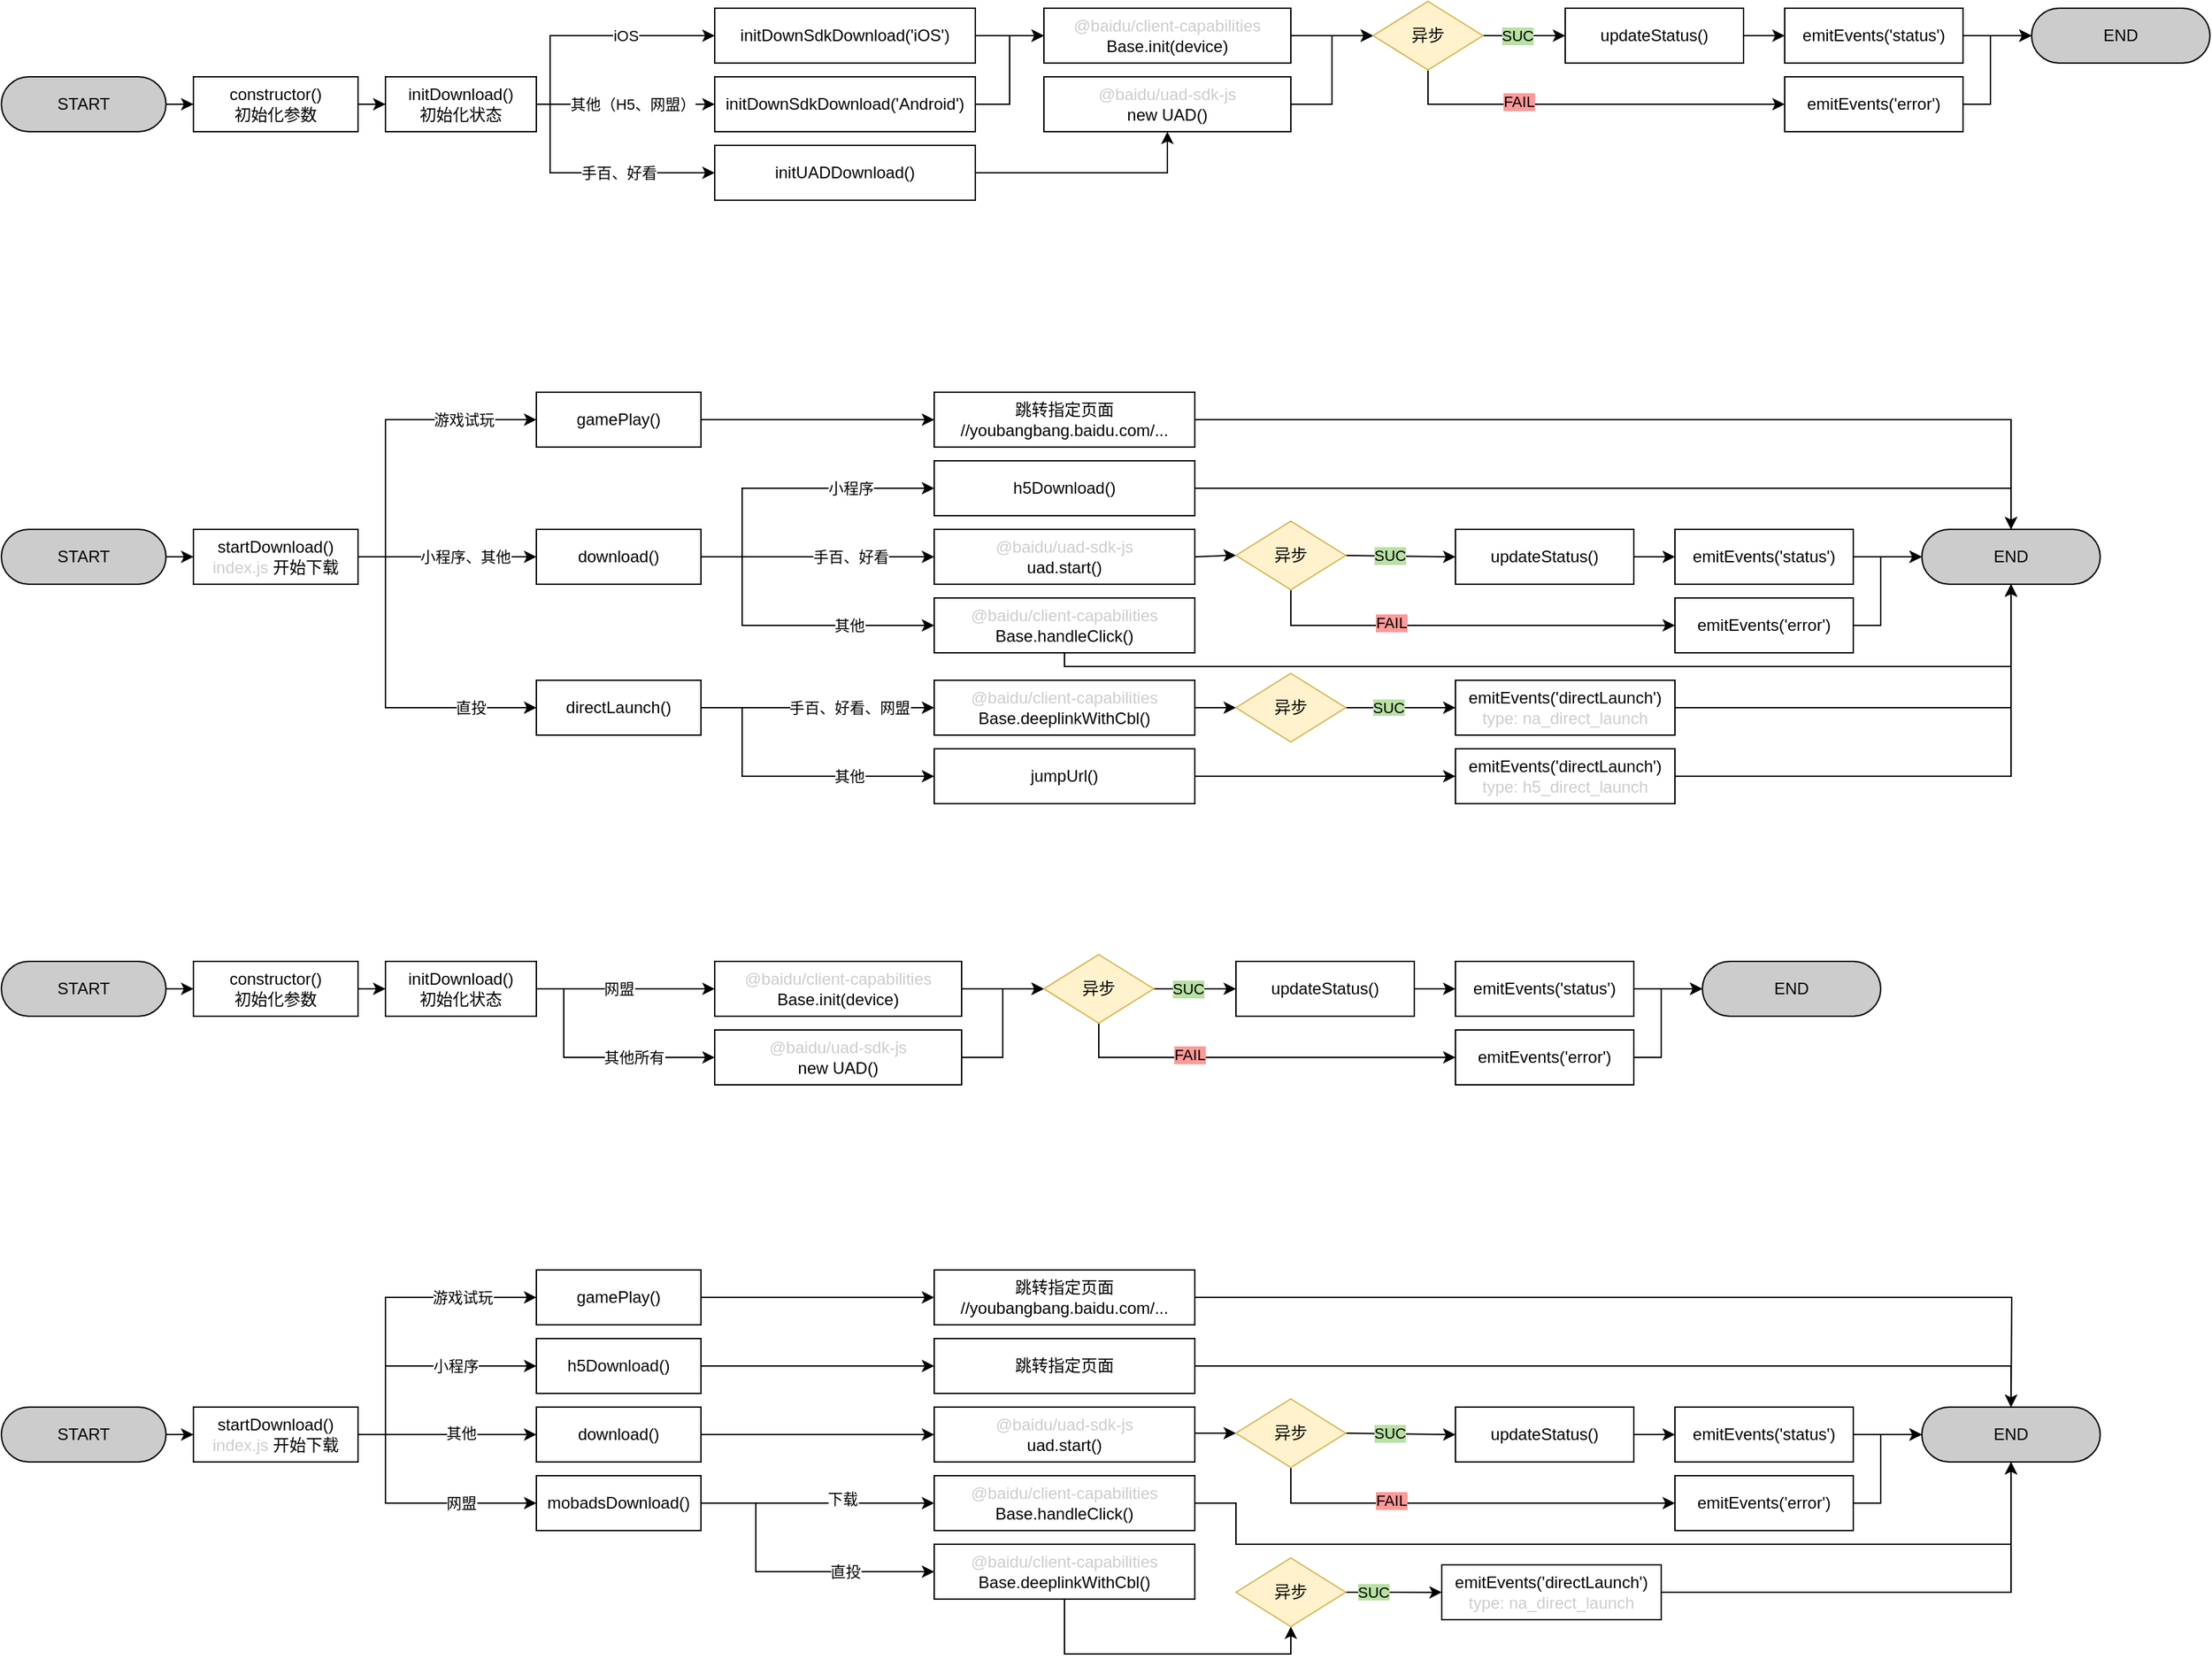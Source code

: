<mxfile version="14.8.2" type="github">
  <diagram id="csZdatbT-MLVtHTUtJWY" name="第 1 页">
    <mxGraphModel dx="1497" dy="1038" grid="1" gridSize="10" guides="1" tooltips="1" connect="1" arrows="1" fold="1" page="1" pageScale="1" pageWidth="2336" pageHeight="1654" math="0" shadow="0">
      <root>
        <mxCell id="0" />
        <mxCell id="1" parent="0" />
        <mxCell id="Eo1RPKwqrtq_0uB-Q4vs-5" value="" style="edgeStyle=orthogonalEdgeStyle;rounded=0;orthogonalLoop=1;jettySize=auto;html=1;" parent="1" source="Eo1RPKwqrtq_0uB-Q4vs-3" target="Eo1RPKwqrtq_0uB-Q4vs-4" edge="1">
          <mxGeometry relative="1" as="geometry" />
        </mxCell>
        <mxCell id="Eo1RPKwqrtq_0uB-Q4vs-3" value="START" style="rounded=1;whiteSpace=wrap;html=1;arcSize=50;fillColor=#CCCCCC;" parent="1" vertex="1">
          <mxGeometry x="40" y="90" width="120" height="40" as="geometry" />
        </mxCell>
        <mxCell id="Eo1RPKwqrtq_0uB-Q4vs-7" value="" style="edgeStyle=orthogonalEdgeStyle;rounded=0;orthogonalLoop=1;jettySize=auto;html=1;" parent="1" source="Eo1RPKwqrtq_0uB-Q4vs-4" target="Eo1RPKwqrtq_0uB-Q4vs-6" edge="1">
          <mxGeometry relative="1" as="geometry" />
        </mxCell>
        <mxCell id="Eo1RPKwqrtq_0uB-Q4vs-4" value="constructor()&lt;br&gt;初始化参数" style="rounded=1;whiteSpace=wrap;html=1;arcSize=0;" parent="1" vertex="1">
          <mxGeometry x="180" y="90" width="120" height="40" as="geometry" />
        </mxCell>
        <mxCell id="Eo1RPKwqrtq_0uB-Q4vs-10" value="" style="edgeStyle=orthogonalEdgeStyle;rounded=0;orthogonalLoop=1;jettySize=auto;html=1;" parent="1" source="Eo1RPKwqrtq_0uB-Q4vs-6" target="Eo1RPKwqrtq_0uB-Q4vs-8" edge="1">
          <mxGeometry relative="1" as="geometry">
            <Array as="points">
              <mxPoint x="440" y="110" />
              <mxPoint x="440" y="60" />
            </Array>
          </mxGeometry>
        </mxCell>
        <mxCell id="Eo1RPKwqrtq_0uB-Q4vs-11" value="iOS" style="edgeLabel;html=1;align=center;verticalAlign=middle;resizable=0;points=[];" parent="Eo1RPKwqrtq_0uB-Q4vs-10" vertex="1" connectable="0">
          <mxGeometry y="1" relative="1" as="geometry">
            <mxPoint x="25" y="1" as="offset" />
          </mxGeometry>
        </mxCell>
        <mxCell id="Eo1RPKwqrtq_0uB-Q4vs-22" value="" style="edgeStyle=orthogonalEdgeStyle;rounded=0;orthogonalLoop=1;jettySize=auto;html=1;" parent="1" source="Eo1RPKwqrtq_0uB-Q4vs-6" target="Eo1RPKwqrtq_0uB-Q4vs-21" edge="1">
          <mxGeometry relative="1" as="geometry">
            <Array as="points">
              <mxPoint x="440" y="110" />
              <mxPoint x="440" y="160" />
            </Array>
          </mxGeometry>
        </mxCell>
        <mxCell id="Eo1RPKwqrtq_0uB-Q4vs-26" value="手百、好看" style="edgeLabel;html=1;align=center;verticalAlign=middle;resizable=0;points=[];" parent="Eo1RPKwqrtq_0uB-Q4vs-22" vertex="1" connectable="0">
          <mxGeometry x="-0.2" y="-4" relative="1" as="geometry">
            <mxPoint x="38" y="-4" as="offset" />
          </mxGeometry>
        </mxCell>
        <mxCell id="Eo1RPKwqrtq_0uB-Q4vs-28" style="edgeStyle=orthogonalEdgeStyle;rounded=0;orthogonalLoop=1;jettySize=auto;html=1;entryX=0;entryY=0.5;entryDx=0;entryDy=0;" parent="1" source="Eo1RPKwqrtq_0uB-Q4vs-6" target="Eo1RPKwqrtq_0uB-Q4vs-27" edge="1">
          <mxGeometry relative="1" as="geometry">
            <Array as="points">
              <mxPoint x="460" y="110" />
              <mxPoint x="460" y="110" />
            </Array>
          </mxGeometry>
        </mxCell>
        <mxCell id="Eo1RPKwqrtq_0uB-Q4vs-29" value="其他（H5、网盟）" style="edgeLabel;html=1;align=center;verticalAlign=middle;resizable=0;points=[];" parent="Eo1RPKwqrtq_0uB-Q4vs-28" vertex="1" connectable="0">
          <mxGeometry x="0.306" y="1" relative="1" as="geometry">
            <mxPoint x="-15" y="1" as="offset" />
          </mxGeometry>
        </mxCell>
        <mxCell id="Eo1RPKwqrtq_0uB-Q4vs-6" value="initDownload()&lt;br&gt;初始化状态" style="rounded=1;whiteSpace=wrap;html=1;arcSize=0;" parent="1" vertex="1">
          <mxGeometry x="320" y="90" width="110" height="40" as="geometry" />
        </mxCell>
        <mxCell id="Eo1RPKwqrtq_0uB-Q4vs-31" value="" style="edgeStyle=orthogonalEdgeStyle;rounded=0;orthogonalLoop=1;jettySize=auto;html=1;" parent="1" source="Eo1RPKwqrtq_0uB-Q4vs-8" target="Eo1RPKwqrtq_0uB-Q4vs-30" edge="1">
          <mxGeometry relative="1" as="geometry" />
        </mxCell>
        <mxCell id="Eo1RPKwqrtq_0uB-Q4vs-8" value="initDownSdkDownload(&#39;iOS&#39;)" style="whiteSpace=wrap;html=1;rounded=1;arcSize=0;" parent="1" vertex="1">
          <mxGeometry x="560" y="40" width="190" height="40" as="geometry" />
        </mxCell>
        <mxCell id="Eo1RPKwqrtq_0uB-Q4vs-43" value="" style="edgeStyle=orthogonalEdgeStyle;rounded=0;orthogonalLoop=1;jettySize=auto;html=1;jumpStyle=arc;" parent="1" source="Eo1RPKwqrtq_0uB-Q4vs-21" target="Eo1RPKwqrtq_0uB-Q4vs-42" edge="1">
          <mxGeometry relative="1" as="geometry" />
        </mxCell>
        <mxCell id="Eo1RPKwqrtq_0uB-Q4vs-21" value="initUADDownload()" style="rounded=1;whiteSpace=wrap;html=1;arcSize=0;" parent="1" vertex="1">
          <mxGeometry x="560" y="140" width="190" height="40" as="geometry" />
        </mxCell>
        <mxCell id="Eo1RPKwqrtq_0uB-Q4vs-32" style="edgeStyle=orthogonalEdgeStyle;rounded=0;orthogonalLoop=1;jettySize=auto;html=1;entryX=0;entryY=0.5;entryDx=0;entryDy=0;jumpStyle=gap;" parent="1" source="Eo1RPKwqrtq_0uB-Q4vs-27" target="Eo1RPKwqrtq_0uB-Q4vs-30" edge="1">
          <mxGeometry relative="1" as="geometry" />
        </mxCell>
        <mxCell id="Eo1RPKwqrtq_0uB-Q4vs-27" value="initDownSdkDownload(&#39;Android&#39;)" style="rounded=1;whiteSpace=wrap;html=1;arcSize=0;" parent="1" vertex="1">
          <mxGeometry x="560" y="90" width="190" height="40" as="geometry" />
        </mxCell>
        <mxCell id="Eo1RPKwqrtq_0uB-Q4vs-67" value="" style="edgeStyle=orthogonalEdgeStyle;rounded=0;jumpStyle=gap;orthogonalLoop=1;jettySize=auto;html=1;fontColor=#000000;" parent="1" source="Eo1RPKwqrtq_0uB-Q4vs-30" target="Eo1RPKwqrtq_0uB-Q4vs-65" edge="1">
          <mxGeometry relative="1" as="geometry" />
        </mxCell>
        <mxCell id="Eo1RPKwqrtq_0uB-Q4vs-30" value="&lt;font color=&quot;#cccccc&quot;&gt;@baidu/client-capabilities&lt;br&gt;&lt;/font&gt;Base.init(device)" style="whiteSpace=wrap;html=1;rounded=1;arcSize=0;" parent="1" vertex="1">
          <mxGeometry x="800" y="40" width="180" height="40" as="geometry" />
        </mxCell>
        <mxCell id="Eo1RPKwqrtq_0uB-Q4vs-36" value="" style="edgeStyle=orthogonalEdgeStyle;rounded=0;orthogonalLoop=1;jettySize=auto;html=1;" parent="1" source="Eo1RPKwqrtq_0uB-Q4vs-33" target="Eo1RPKwqrtq_0uB-Q4vs-35" edge="1">
          <mxGeometry relative="1" as="geometry" />
        </mxCell>
        <mxCell id="Eo1RPKwqrtq_0uB-Q4vs-33" value="updateStatus()" style="whiteSpace=wrap;html=1;rounded=1;arcSize=0;" parent="1" vertex="1">
          <mxGeometry x="1180" y="40" width="130" height="40" as="geometry" />
        </mxCell>
        <mxCell id="Eo1RPKwqrtq_0uB-Q4vs-51" value="" style="edgeStyle=orthogonalEdgeStyle;rounded=0;jumpStyle=gap;orthogonalLoop=1;jettySize=auto;html=1;fontColor=#000000;" parent="1" source="Eo1RPKwqrtq_0uB-Q4vs-35" target="Eo1RPKwqrtq_0uB-Q4vs-50" edge="1">
          <mxGeometry relative="1" as="geometry" />
        </mxCell>
        <mxCell id="Eo1RPKwqrtq_0uB-Q4vs-35" value="emitEvents(&#39;status&#39;)" style="whiteSpace=wrap;html=1;rounded=1;arcSize=0;" parent="1" vertex="1">
          <mxGeometry x="1340" y="40" width="130" height="40" as="geometry" />
        </mxCell>
        <mxCell id="Eo1RPKwqrtq_0uB-Q4vs-68" value="" style="edgeStyle=orthogonalEdgeStyle;rounded=0;jumpStyle=gap;orthogonalLoop=1;jettySize=auto;html=1;fontColor=#000000;entryX=0;entryY=0.5;entryDx=0;entryDy=0;" parent="1" source="Eo1RPKwqrtq_0uB-Q4vs-42" target="Eo1RPKwqrtq_0uB-Q4vs-65" edge="1">
          <mxGeometry relative="1" as="geometry" />
        </mxCell>
        <mxCell id="Eo1RPKwqrtq_0uB-Q4vs-42" value="&lt;font color=&quot;#cccccc&quot;&gt;@baidu/uad-sdk-js&lt;br&gt;&lt;/font&gt;new UAD()" style="rounded=1;whiteSpace=wrap;html=1;arcSize=0;" parent="1" vertex="1">
          <mxGeometry x="800" y="90" width="180" height="40" as="geometry" />
        </mxCell>
        <mxCell id="Eo1RPKwqrtq_0uB-Q4vs-50" value="END" style="whiteSpace=wrap;html=1;rounded=1;arcSize=50;fillColor=#CCCCCC;" parent="1" vertex="1">
          <mxGeometry x="1520" y="40" width="130" height="40" as="geometry" />
        </mxCell>
        <mxCell id="Eo1RPKwqrtq_0uB-Q4vs-69" value="" style="edgeStyle=orthogonalEdgeStyle;rounded=0;jumpStyle=gap;orthogonalLoop=1;jettySize=auto;html=1;fontColor=#000000;" parent="1" source="Eo1RPKwqrtq_0uB-Q4vs-65" target="Eo1RPKwqrtq_0uB-Q4vs-33" edge="1">
          <mxGeometry relative="1" as="geometry" />
        </mxCell>
        <mxCell id="Eo1RPKwqrtq_0uB-Q4vs-70" value="SUC" style="edgeLabel;html=1;align=center;verticalAlign=middle;resizable=0;points=[];fontColor=#000000;labelBackgroundColor=#B9E0A5;" parent="Eo1RPKwqrtq_0uB-Q4vs-69" vertex="1" connectable="0">
          <mxGeometry x="-0.333" y="-2" relative="1" as="geometry">
            <mxPoint x="5" y="-2" as="offset" />
          </mxGeometry>
        </mxCell>
        <mxCell id="Eo1RPKwqrtq_0uB-Q4vs-72" style="edgeStyle=orthogonalEdgeStyle;rounded=0;jumpStyle=gap;orthogonalLoop=1;jettySize=auto;html=1;entryX=0;entryY=0.5;entryDx=0;entryDy=0;fontColor=#000000;exitX=0.5;exitY=1;exitDx=0;exitDy=0;" parent="1" source="Eo1RPKwqrtq_0uB-Q4vs-65" target="Eo1RPKwqrtq_0uB-Q4vs-71" edge="1">
          <mxGeometry relative="1" as="geometry" />
        </mxCell>
        <mxCell id="Eo1RPKwqrtq_0uB-Q4vs-73" value="FAIL" style="edgeLabel;html=1;align=center;verticalAlign=middle;resizable=0;points=[];fontColor=#000000;labelBackgroundColor=#FF9999;" parent="Eo1RPKwqrtq_0uB-Q4vs-72" vertex="1" connectable="0">
          <mxGeometry x="-0.27" y="-3" relative="1" as="geometry">
            <mxPoint x="-13" y="-5" as="offset" />
          </mxGeometry>
        </mxCell>
        <mxCell id="Eo1RPKwqrtq_0uB-Q4vs-65" value="异步" style="rhombus;whiteSpace=wrap;html=1;labelBackgroundColor=none;fillColor=#fff2cc;strokeColor=#d6b656;" parent="1" vertex="1">
          <mxGeometry x="1040" y="35" width="80" height="50" as="geometry" />
        </mxCell>
        <mxCell id="Eo1RPKwqrtq_0uB-Q4vs-74" style="edgeStyle=orthogonalEdgeStyle;rounded=0;jumpStyle=gap;orthogonalLoop=1;jettySize=auto;html=1;fontColor=#000000;entryX=0;entryY=0.5;entryDx=0;entryDy=0;" parent="1" source="Eo1RPKwqrtq_0uB-Q4vs-71" target="Eo1RPKwqrtq_0uB-Q4vs-50" edge="1">
          <mxGeometry relative="1" as="geometry">
            <mxPoint x="1490" y="60" as="targetPoint" />
            <Array as="points">
              <mxPoint x="1490" y="110" />
              <mxPoint x="1490" y="60" />
            </Array>
          </mxGeometry>
        </mxCell>
        <mxCell id="Eo1RPKwqrtq_0uB-Q4vs-71" value="emitEvents(&#39;error&#39;)" style="whiteSpace=wrap;html=1;rounded=1;arcSize=0;" parent="1" vertex="1">
          <mxGeometry x="1340" y="90" width="130" height="40" as="geometry" />
        </mxCell>
        <mxCell id="Eo1RPKwqrtq_0uB-Q4vs-78" value="" style="edgeStyle=orthogonalEdgeStyle;rounded=0;jumpStyle=gap;orthogonalLoop=1;jettySize=auto;html=1;fontColor=#000000;" parent="1" source="Eo1RPKwqrtq_0uB-Q4vs-76" target="Eo1RPKwqrtq_0uB-Q4vs-77" edge="1">
          <mxGeometry relative="1" as="geometry" />
        </mxCell>
        <mxCell id="Eo1RPKwqrtq_0uB-Q4vs-76" value="START" style="rounded=1;whiteSpace=wrap;html=1;arcSize=50;fillColor=#CCCCCC;" parent="1" vertex="1">
          <mxGeometry x="40" y="420" width="120" height="40" as="geometry" />
        </mxCell>
        <mxCell id="Eo1RPKwqrtq_0uB-Q4vs-82" value="" style="edgeStyle=orthogonalEdgeStyle;rounded=0;jumpStyle=gap;orthogonalLoop=1;jettySize=auto;html=1;fontColor=#000000;entryX=0;entryY=0.5;entryDx=0;entryDy=0;" parent="1" source="Eo1RPKwqrtq_0uB-Q4vs-77" target="Eo1RPKwqrtq_0uB-Q4vs-81" edge="1">
          <mxGeometry relative="1" as="geometry" />
        </mxCell>
        <mxCell id="Eo1RPKwqrtq_0uB-Q4vs-83" value="小程序、其他" style="edgeLabel;html=1;align=center;verticalAlign=middle;resizable=0;points=[];fontColor=#000000;" parent="Eo1RPKwqrtq_0uB-Q4vs-82" vertex="1" connectable="0">
          <mxGeometry x="-0.414" y="4" relative="1" as="geometry">
            <mxPoint x="40" y="4" as="offset" />
          </mxGeometry>
        </mxCell>
        <mxCell id="Eo1RPKwqrtq_0uB-Q4vs-84" style="edgeStyle=orthogonalEdgeStyle;rounded=0;jumpStyle=gap;orthogonalLoop=1;jettySize=auto;html=1;fontColor=#000000;entryX=0;entryY=0.5;entryDx=0;entryDy=0;exitX=1;exitY=0.5;exitDx=0;exitDy=0;" parent="1" source="Eo1RPKwqrtq_0uB-Q4vs-77" target="Eo1RPKwqrtq_0uB-Q4vs-85" edge="1">
          <mxGeometry relative="1" as="geometry">
            <mxPoint x="350" y="470" as="targetPoint" />
            <Array as="points">
              <mxPoint x="320" y="440" />
              <mxPoint x="320" y="340" />
            </Array>
          </mxGeometry>
        </mxCell>
        <mxCell id="Eo1RPKwqrtq_0uB-Q4vs-86" value="游戏试玩" style="edgeLabel;html=1;align=center;verticalAlign=middle;resizable=0;points=[];fontColor=#000000;" parent="Eo1RPKwqrtq_0uB-Q4vs-84" vertex="1" connectable="0">
          <mxGeometry x="0.351" y="-5" relative="1" as="geometry">
            <mxPoint x="21.67" y="-5" as="offset" />
          </mxGeometry>
        </mxCell>
        <mxCell id="Eo1RPKwqrtq_0uB-Q4vs-89" style="edgeStyle=orthogonalEdgeStyle;rounded=0;jumpStyle=gap;orthogonalLoop=1;jettySize=auto;html=1;entryX=0;entryY=0.5;entryDx=0;entryDy=0;fontColor=#000000;exitX=1;exitY=0.5;exitDx=0;exitDy=0;" parent="1" source="Eo1RPKwqrtq_0uB-Q4vs-77" target="Eo1RPKwqrtq_0uB-Q4vs-87" edge="1">
          <mxGeometry relative="1" as="geometry">
            <Array as="points">
              <mxPoint x="320" y="440" />
              <mxPoint x="320" y="550" />
            </Array>
          </mxGeometry>
        </mxCell>
        <mxCell id="Eo1RPKwqrtq_0uB-Q4vs-90" value="直投" style="edgeLabel;html=1;align=center;verticalAlign=middle;resizable=0;points=[];fontColor=#000000;" parent="Eo1RPKwqrtq_0uB-Q4vs-89" vertex="1" connectable="0">
          <mxGeometry x="0.422" y="-1" relative="1" as="geometry">
            <mxPoint x="21.67" y="-1" as="offset" />
          </mxGeometry>
        </mxCell>
        <mxCell id="Eo1RPKwqrtq_0uB-Q4vs-77" value="startDownload()&lt;br&gt;&lt;font color=&quot;#cccccc&quot;&gt;index.js&lt;/font&gt; 开始下载" style="rounded=1;whiteSpace=wrap;html=1;arcSize=0;" parent="1" vertex="1">
          <mxGeometry x="180" y="420" width="120" height="40" as="geometry" />
        </mxCell>
        <mxCell id="Eo1RPKwqrtq_0uB-Q4vs-104" value="" style="edgeStyle=orthogonalEdgeStyle;rounded=0;jumpStyle=gap;orthogonalLoop=1;jettySize=auto;html=1;fontColor=#000000;exitX=1;exitY=0.5;exitDx=0;exitDy=0;" parent="1" source="Eo1RPKwqrtq_0uB-Q4vs-81" target="Eo1RPKwqrtq_0uB-Q4vs-103" edge="1">
          <mxGeometry relative="1" as="geometry">
            <Array as="points">
              <mxPoint x="580" y="440" />
              <mxPoint x="580" y="390" />
            </Array>
          </mxGeometry>
        </mxCell>
        <mxCell id="Eo1RPKwqrtq_0uB-Q4vs-105" value="小程序" style="edgeLabel;html=1;align=center;verticalAlign=middle;resizable=0;points=[];fontColor=#000000;" parent="Eo1RPKwqrtq_0uB-Q4vs-104" vertex="1" connectable="0">
          <mxGeometry x="0.183" y="1" relative="1" as="geometry">
            <mxPoint x="29.17" y="1" as="offset" />
          </mxGeometry>
        </mxCell>
        <mxCell id="Eo1RPKwqrtq_0uB-Q4vs-106" style="edgeStyle=orthogonalEdgeStyle;rounded=0;jumpStyle=gap;orthogonalLoop=1;jettySize=auto;html=1;fontColor=#000000;entryX=0;entryY=0.5;entryDx=0;entryDy=0;" parent="1" source="Eo1RPKwqrtq_0uB-Q4vs-81" target="Eo1RPKwqrtq_0uB-Q4vs-107" edge="1">
          <mxGeometry relative="1" as="geometry">
            <mxPoint x="570" y="440" as="targetPoint" />
            <Array as="points">
              <mxPoint x="550" y="440" />
              <mxPoint x="550" y="440" />
            </Array>
          </mxGeometry>
        </mxCell>
        <mxCell id="Eo1RPKwqrtq_0uB-Q4vs-109" value="手百、好看" style="edgeLabel;html=1;align=center;verticalAlign=middle;resizable=0;points=[];fontColor=#000000;" parent="Eo1RPKwqrtq_0uB-Q4vs-106" vertex="1" connectable="0">
          <mxGeometry x="0.242" relative="1" as="geometry">
            <mxPoint x="3.33" as="offset" />
          </mxGeometry>
        </mxCell>
        <mxCell id="Eo1RPKwqrtq_0uB-Q4vs-111" style="edgeStyle=orthogonalEdgeStyle;rounded=0;jumpStyle=gap;orthogonalLoop=1;jettySize=auto;html=1;entryX=0;entryY=0.5;entryDx=0;entryDy=0;fontColor=#000000;exitX=1;exitY=0.5;exitDx=0;exitDy=0;" parent="1" source="Eo1RPKwqrtq_0uB-Q4vs-81" target="Eo1RPKwqrtq_0uB-Q4vs-110" edge="1">
          <mxGeometry relative="1" as="geometry">
            <Array as="points">
              <mxPoint x="580" y="440" />
              <mxPoint x="580" y="490" />
            </Array>
          </mxGeometry>
        </mxCell>
        <mxCell id="Eo1RPKwqrtq_0uB-Q4vs-112" value="其他" style="edgeLabel;html=1;align=center;verticalAlign=middle;resizable=0;points=[];fontColor=#000000;" parent="Eo1RPKwqrtq_0uB-Q4vs-111" vertex="1" connectable="0">
          <mxGeometry x="0.443" y="1" relative="1" as="geometry">
            <mxPoint x="-0.83" y="1" as="offset" />
          </mxGeometry>
        </mxCell>
        <mxCell id="Eo1RPKwqrtq_0uB-Q4vs-81" value="download()" style="rounded=1;whiteSpace=wrap;html=1;arcSize=0;" parent="1" vertex="1">
          <mxGeometry x="430" y="420" width="120" height="40" as="geometry" />
        </mxCell>
        <mxCell id="Eo1RPKwqrtq_0uB-Q4vs-94" value="" style="edgeStyle=orthogonalEdgeStyle;rounded=0;jumpStyle=gap;orthogonalLoop=1;jettySize=auto;html=1;fontColor=#000000;" parent="1" source="Eo1RPKwqrtq_0uB-Q4vs-85" target="Eo1RPKwqrtq_0uB-Q4vs-93" edge="1">
          <mxGeometry relative="1" as="geometry" />
        </mxCell>
        <mxCell id="Eo1RPKwqrtq_0uB-Q4vs-85" value="gamePlay()" style="rounded=1;whiteSpace=wrap;html=1;arcSize=0;" parent="1" vertex="1">
          <mxGeometry x="430" y="320" width="120" height="40" as="geometry" />
        </mxCell>
        <mxCell id="Eo1RPKwqrtq_0uB-Q4vs-113" style="edgeStyle=orthogonalEdgeStyle;rounded=0;jumpStyle=gap;orthogonalLoop=1;jettySize=auto;html=1;fontColor=#000000;entryX=0;entryY=0.5;entryDx=0;entryDy=0;exitX=1;exitY=0.5;exitDx=0;exitDy=0;" parent="1" source="Eo1RPKwqrtq_0uB-Q4vs-87" target="Eo1RPKwqrtq_0uB-Q4vs-114" edge="1">
          <mxGeometry relative="1" as="geometry">
            <mxPoint x="480" y="550" as="targetPoint" />
            <Array as="points">
              <mxPoint x="560" y="550" />
              <mxPoint x="560" y="550" />
            </Array>
          </mxGeometry>
        </mxCell>
        <mxCell id="Eo1RPKwqrtq_0uB-Q4vs-115" value="手百、好看、网盟" style="edgeLabel;html=1;align=center;verticalAlign=middle;resizable=0;points=[];fontColor=#000000;" parent="Eo1RPKwqrtq_0uB-Q4vs-113" vertex="1" connectable="0">
          <mxGeometry x="0.43" relative="1" as="geometry">
            <mxPoint x="-13.33" as="offset" />
          </mxGeometry>
        </mxCell>
        <mxCell id="Eo1RPKwqrtq_0uB-Q4vs-123" style="edgeStyle=orthogonalEdgeStyle;rounded=0;jumpStyle=gap;orthogonalLoop=1;jettySize=auto;html=1;fontColor=#000000;entryX=0;entryY=0.5;entryDx=0;entryDy=0;exitX=1;exitY=0.5;exitDx=0;exitDy=0;" parent="1" source="Eo1RPKwqrtq_0uB-Q4vs-87" target="Eo1RPKwqrtq_0uB-Q4vs-124" edge="1">
          <mxGeometry relative="1" as="geometry">
            <mxPoint x="580" y="660" as="targetPoint" />
            <Array as="points">
              <mxPoint x="580" y="550" />
              <mxPoint x="580" y="600" />
            </Array>
          </mxGeometry>
        </mxCell>
        <mxCell id="Eo1RPKwqrtq_0uB-Q4vs-126" value="其他" style="edgeLabel;html=1;align=center;verticalAlign=middle;resizable=0;points=[];fontColor=#000000;" parent="Eo1RPKwqrtq_0uB-Q4vs-123" vertex="1" connectable="0">
          <mxGeometry x="0.488" y="-3" relative="1" as="geometry">
            <mxPoint x="-5.83" y="-3" as="offset" />
          </mxGeometry>
        </mxCell>
        <mxCell id="Eo1RPKwqrtq_0uB-Q4vs-87" value="directLaunch()" style="rounded=1;whiteSpace=wrap;html=1;arcSize=0;" parent="1" vertex="1">
          <mxGeometry x="430" y="530" width="120" height="40" as="geometry" />
        </mxCell>
        <mxCell id="Eo1RPKwqrtq_0uB-Q4vs-100" value="" style="edgeStyle=orthogonalEdgeStyle;rounded=0;jumpStyle=gap;orthogonalLoop=1;jettySize=auto;html=1;fontColor=#000000;entryX=0.5;entryY=0;entryDx=0;entryDy=0;" parent="1" source="Eo1RPKwqrtq_0uB-Q4vs-93" target="Eo1RPKwqrtq_0uB-Q4vs-146" edge="1">
          <mxGeometry relative="1" as="geometry">
            <mxPoint x="940" y="340" as="targetPoint" />
          </mxGeometry>
        </mxCell>
        <mxCell id="Eo1RPKwqrtq_0uB-Q4vs-93" value="跳转指定页面&lt;br&gt;//youbangbang.baidu.com/..." style="rounded=1;whiteSpace=wrap;html=1;arcSize=0;" parent="1" vertex="1">
          <mxGeometry x="720" y="320" width="190" height="40" as="geometry" />
        </mxCell>
        <mxCell id="Eo1RPKwqrtq_0uB-Q4vs-129" style="edgeStyle=orthogonalEdgeStyle;rounded=0;jumpStyle=gap;orthogonalLoop=1;jettySize=auto;html=1;entryX=0.5;entryY=0;entryDx=0;entryDy=0;fontColor=#000000;" parent="1" source="Eo1RPKwqrtq_0uB-Q4vs-103" target="Eo1RPKwqrtq_0uB-Q4vs-146" edge="1">
          <mxGeometry relative="1" as="geometry">
            <mxPoint x="1005" y="360" as="targetPoint" />
          </mxGeometry>
        </mxCell>
        <mxCell id="Eo1RPKwqrtq_0uB-Q4vs-103" value="h5Download()" style="rounded=1;whiteSpace=wrap;html=1;arcSize=0;" parent="1" vertex="1">
          <mxGeometry x="720" y="370" width="190" height="40" as="geometry" />
        </mxCell>
        <mxCell id="Eo1RPKwqrtq_0uB-Q4vs-154" value="" style="edgeStyle=orthogonalEdgeStyle;rounded=0;jumpStyle=gap;orthogonalLoop=1;jettySize=auto;html=1;fontColor=#000000;" parent="1" source="Eo1RPKwqrtq_0uB-Q4vs-107" target="Eo1RPKwqrtq_0uB-Q4vs-151" edge="1">
          <mxGeometry relative="1" as="geometry" />
        </mxCell>
        <mxCell id="Eo1RPKwqrtq_0uB-Q4vs-107" value="&lt;font color=&quot;#cccccc&quot;&gt;@baidu/uad-sdk-js&lt;br&gt;&lt;/font&gt;uad.start()" style="rounded=1;whiteSpace=wrap;html=1;arcSize=0;" parent="1" vertex="1">
          <mxGeometry x="720" y="420" width="190" height="40" as="geometry" />
        </mxCell>
        <mxCell id="Eo1RPKwqrtq_0uB-Q4vs-155" style="edgeStyle=orthogonalEdgeStyle;rounded=0;jumpStyle=gap;orthogonalLoop=1;jettySize=auto;html=1;fontColor=#000000;entryX=0.5;entryY=1;entryDx=0;entryDy=0;" parent="1" source="Eo1RPKwqrtq_0uB-Q4vs-110" target="Eo1RPKwqrtq_0uB-Q4vs-146" edge="1">
          <mxGeometry relative="1" as="geometry">
            <mxPoint x="1440" y="490" as="targetPoint" />
            <Array as="points">
              <mxPoint x="815" y="520" />
              <mxPoint x="1505" y="520" />
            </Array>
          </mxGeometry>
        </mxCell>
        <mxCell id="Eo1RPKwqrtq_0uB-Q4vs-110" value="&lt;font color=&quot;#cccccc&quot;&gt;@baidu/client-capabilities&lt;br&gt;&lt;/font&gt;Base.handleClick()" style="whiteSpace=wrap;html=1;rounded=1;arcSize=0;" parent="1" vertex="1">
          <mxGeometry x="720" y="470" width="190" height="40" as="geometry" />
        </mxCell>
        <mxCell id="Eo1RPKwqrtq_0uB-Q4vs-119" value="" style="edgeStyle=orthogonalEdgeStyle;rounded=0;jumpStyle=gap;orthogonalLoop=1;jettySize=auto;html=1;fontColor=#000000;" parent="1" source="Eo1RPKwqrtq_0uB-Q4vs-114" target="Eo1RPKwqrtq_0uB-Q4vs-118" edge="1">
          <mxGeometry relative="1" as="geometry" />
        </mxCell>
        <mxCell id="Eo1RPKwqrtq_0uB-Q4vs-114" value="&lt;font color=&quot;#cccccc&quot;&gt;@baidu/client-capabilities&lt;br&gt;&lt;/font&gt;Base.deeplinkWithCbl()" style="whiteSpace=wrap;html=1;rounded=1;arcSize=0;" parent="1" vertex="1">
          <mxGeometry x="720" y="530" width="190" height="40" as="geometry" />
        </mxCell>
        <mxCell id="Eo1RPKwqrtq_0uB-Q4vs-156" style="edgeStyle=orthogonalEdgeStyle;rounded=0;jumpStyle=gap;orthogonalLoop=1;jettySize=auto;html=1;entryX=0.5;entryY=1;entryDx=0;entryDy=0;fontColor=#000000;" parent="1" source="Eo1RPKwqrtq_0uB-Q4vs-116" target="Eo1RPKwqrtq_0uB-Q4vs-146" edge="1">
          <mxGeometry relative="1" as="geometry" />
        </mxCell>
        <mxCell id="Eo1RPKwqrtq_0uB-Q4vs-116" value="emitEvents(&#39;directLaunch&#39;)&lt;br&gt;&lt;font color=&quot;#cccccc&quot;&gt;type:&amp;nbsp;na_direct_launch&lt;/font&gt;" style="whiteSpace=wrap;html=1;rounded=1;arcSize=0;" parent="1" vertex="1">
          <mxGeometry x="1100" y="530" width="160" height="40" as="geometry" />
        </mxCell>
        <mxCell id="Eo1RPKwqrtq_0uB-Q4vs-120" value="" style="edgeStyle=orthogonalEdgeStyle;rounded=0;jumpStyle=gap;orthogonalLoop=1;jettySize=auto;html=1;fontColor=#000000;" parent="1" source="Eo1RPKwqrtq_0uB-Q4vs-118" target="Eo1RPKwqrtq_0uB-Q4vs-116" edge="1">
          <mxGeometry relative="1" as="geometry" />
        </mxCell>
        <mxCell id="Eo1RPKwqrtq_0uB-Q4vs-121" value="&lt;span style=&quot;background-color: rgb(185 , 224 , 165)&quot;&gt;SUC&lt;/span&gt;" style="edgeLabel;html=1;align=center;verticalAlign=middle;resizable=0;points=[];fontColor=#000000;" parent="Eo1RPKwqrtq_0uB-Q4vs-120" vertex="1" connectable="0">
          <mxGeometry x="0.033" y="4" relative="1" as="geometry">
            <mxPoint x="-11" y="4" as="offset" />
          </mxGeometry>
        </mxCell>
        <mxCell id="Eo1RPKwqrtq_0uB-Q4vs-118" value="异步" style="rhombus;whiteSpace=wrap;html=1;labelBackgroundColor=none;fillColor=#fff2cc;strokeColor=#d6b656;" parent="1" vertex="1">
          <mxGeometry x="940" y="525" width="80" height="50" as="geometry" />
        </mxCell>
        <mxCell id="Eo1RPKwqrtq_0uB-Q4vs-157" style="edgeStyle=orthogonalEdgeStyle;rounded=0;jumpStyle=gap;orthogonalLoop=1;jettySize=auto;html=1;fontColor=#000000;entryX=0.5;entryY=1;entryDx=0;entryDy=0;" parent="1" source="Eo1RPKwqrtq_0uB-Q4vs-122" target="Eo1RPKwqrtq_0uB-Q4vs-146" edge="1">
          <mxGeometry relative="1" as="geometry">
            <mxPoint x="1510" y="460" as="targetPoint" />
          </mxGeometry>
        </mxCell>
        <mxCell id="Eo1RPKwqrtq_0uB-Q4vs-122" value="emitEvents(&#39;directLaunch&#39;)&lt;br&gt;&lt;font color=&quot;#cccccc&quot;&gt;type:&amp;nbsp;h5_direct_launch&lt;/font&gt;" style="whiteSpace=wrap;html=1;rounded=1;arcSize=0;" parent="1" vertex="1">
          <mxGeometry x="1100" y="580" width="160" height="40" as="geometry" />
        </mxCell>
        <mxCell id="Eo1RPKwqrtq_0uB-Q4vs-128" style="edgeStyle=orthogonalEdgeStyle;rounded=0;jumpStyle=gap;orthogonalLoop=1;jettySize=auto;html=1;entryX=0;entryY=0.5;entryDx=0;entryDy=0;fontColor=#000000;" parent="1" source="Eo1RPKwqrtq_0uB-Q4vs-124" target="Eo1RPKwqrtq_0uB-Q4vs-122" edge="1">
          <mxGeometry relative="1" as="geometry" />
        </mxCell>
        <mxCell id="Eo1RPKwqrtq_0uB-Q4vs-124" value="jumpUrl()" style="whiteSpace=wrap;html=1;rounded=1;arcSize=0;" parent="1" vertex="1">
          <mxGeometry x="720" y="580" width="190" height="40" as="geometry" />
        </mxCell>
        <mxCell id="Eo1RPKwqrtq_0uB-Q4vs-142" value="" style="edgeStyle=orthogonalEdgeStyle;rounded=0;orthogonalLoop=1;jettySize=auto;html=1;" parent="1" source="Eo1RPKwqrtq_0uB-Q4vs-143" target="Eo1RPKwqrtq_0uB-Q4vs-145" edge="1">
          <mxGeometry relative="1" as="geometry" />
        </mxCell>
        <mxCell id="Eo1RPKwqrtq_0uB-Q4vs-143" value="updateStatus()" style="whiteSpace=wrap;html=1;rounded=1;arcSize=0;" parent="1" vertex="1">
          <mxGeometry x="1100" y="420" width="130" height="40" as="geometry" />
        </mxCell>
        <mxCell id="Eo1RPKwqrtq_0uB-Q4vs-144" value="" style="edgeStyle=orthogonalEdgeStyle;rounded=0;jumpStyle=gap;orthogonalLoop=1;jettySize=auto;html=1;fontColor=#000000;" parent="1" source="Eo1RPKwqrtq_0uB-Q4vs-145" target="Eo1RPKwqrtq_0uB-Q4vs-146" edge="1">
          <mxGeometry relative="1" as="geometry" />
        </mxCell>
        <mxCell id="Eo1RPKwqrtq_0uB-Q4vs-145" value="emitEvents(&#39;status&#39;)" style="whiteSpace=wrap;html=1;rounded=1;arcSize=0;" parent="1" vertex="1">
          <mxGeometry x="1260" y="420" width="130" height="40" as="geometry" />
        </mxCell>
        <mxCell id="Eo1RPKwqrtq_0uB-Q4vs-146" value="END" style="whiteSpace=wrap;html=1;rounded=1;arcSize=50;fillColor=#CCCCCC;" parent="1" vertex="1">
          <mxGeometry x="1440" y="420" width="130" height="40" as="geometry" />
        </mxCell>
        <mxCell id="Eo1RPKwqrtq_0uB-Q4vs-147" value="" style="edgeStyle=orthogonalEdgeStyle;rounded=0;jumpStyle=gap;orthogonalLoop=1;jettySize=auto;html=1;fontColor=#000000;" parent="1" source="Eo1RPKwqrtq_0uB-Q4vs-151" target="Eo1RPKwqrtq_0uB-Q4vs-143" edge="1">
          <mxGeometry relative="1" as="geometry" />
        </mxCell>
        <mxCell id="Eo1RPKwqrtq_0uB-Q4vs-148" value="SUC" style="edgeLabel;html=1;align=center;verticalAlign=middle;resizable=0;points=[];fontColor=#000000;labelBackgroundColor=#B9E0A5;" parent="Eo1RPKwqrtq_0uB-Q4vs-147" vertex="1" connectable="0">
          <mxGeometry x="-0.333" y="-2" relative="1" as="geometry">
            <mxPoint x="5" y="-2" as="offset" />
          </mxGeometry>
        </mxCell>
        <mxCell id="Eo1RPKwqrtq_0uB-Q4vs-149" style="edgeStyle=orthogonalEdgeStyle;rounded=0;jumpStyle=gap;orthogonalLoop=1;jettySize=auto;html=1;entryX=0;entryY=0.5;entryDx=0;entryDy=0;fontColor=#000000;exitX=0.5;exitY=1;exitDx=0;exitDy=0;" parent="1" source="Eo1RPKwqrtq_0uB-Q4vs-151" target="Eo1RPKwqrtq_0uB-Q4vs-153" edge="1">
          <mxGeometry relative="1" as="geometry" />
        </mxCell>
        <mxCell id="Eo1RPKwqrtq_0uB-Q4vs-150" value="FAIL" style="edgeLabel;html=1;align=center;verticalAlign=middle;resizable=0;points=[];fontColor=#000000;labelBackgroundColor=#FF9999;" parent="Eo1RPKwqrtq_0uB-Q4vs-149" vertex="1" connectable="0">
          <mxGeometry x="-0.27" y="-3" relative="1" as="geometry">
            <mxPoint x="-13" y="-5" as="offset" />
          </mxGeometry>
        </mxCell>
        <mxCell id="Eo1RPKwqrtq_0uB-Q4vs-151" value="异步" style="rhombus;whiteSpace=wrap;html=1;labelBackgroundColor=none;fillColor=#fff2cc;strokeColor=#d6b656;" parent="1" vertex="1">
          <mxGeometry x="940" y="414" width="80" height="50" as="geometry" />
        </mxCell>
        <mxCell id="Eo1RPKwqrtq_0uB-Q4vs-152" style="edgeStyle=orthogonalEdgeStyle;rounded=0;jumpStyle=gap;orthogonalLoop=1;jettySize=auto;html=1;fontColor=#000000;entryX=0;entryY=0.5;entryDx=0;entryDy=0;" parent="1" source="Eo1RPKwqrtq_0uB-Q4vs-153" target="Eo1RPKwqrtq_0uB-Q4vs-146" edge="1">
          <mxGeometry relative="1" as="geometry">
            <mxPoint x="1410" y="440" as="targetPoint" />
            <Array as="points">
              <mxPoint x="1410" y="490" />
              <mxPoint x="1410" y="440" />
            </Array>
          </mxGeometry>
        </mxCell>
        <mxCell id="Eo1RPKwqrtq_0uB-Q4vs-153" value="emitEvents(&#39;error&#39;)" style="whiteSpace=wrap;html=1;rounded=1;arcSize=0;" parent="1" vertex="1">
          <mxGeometry x="1260" y="470" width="130" height="40" as="geometry" />
        </mxCell>
        <mxCell id="9-fkFJZypjJIDKPkfkUR-1" value="" style="edgeStyle=orthogonalEdgeStyle;rounded=0;orthogonalLoop=1;jettySize=auto;html=1;" edge="1" parent="1" source="9-fkFJZypjJIDKPkfkUR-2" target="9-fkFJZypjJIDKPkfkUR-4">
          <mxGeometry relative="1" as="geometry" />
        </mxCell>
        <mxCell id="9-fkFJZypjJIDKPkfkUR-2" value="START" style="rounded=1;whiteSpace=wrap;html=1;arcSize=50;fillColor=#CCCCCC;" vertex="1" parent="1">
          <mxGeometry x="40" y="735" width="120" height="40" as="geometry" />
        </mxCell>
        <mxCell id="9-fkFJZypjJIDKPkfkUR-3" value="" style="edgeStyle=orthogonalEdgeStyle;rounded=0;orthogonalLoop=1;jettySize=auto;html=1;" edge="1" parent="1" source="9-fkFJZypjJIDKPkfkUR-4" target="9-fkFJZypjJIDKPkfkUR-11">
          <mxGeometry relative="1" as="geometry" />
        </mxCell>
        <mxCell id="9-fkFJZypjJIDKPkfkUR-4" value="constructor()&lt;br&gt;初始化参数" style="rounded=1;whiteSpace=wrap;html=1;arcSize=0;" vertex="1" parent="1">
          <mxGeometry x="180" y="735" width="120" height="40" as="geometry" />
        </mxCell>
        <mxCell id="9-fkFJZypjJIDKPkfkUR-35" style="edgeStyle=orthogonalEdgeStyle;rounded=0;orthogonalLoop=1;jettySize=auto;html=1;entryX=0;entryY=0.5;entryDx=0;entryDy=0;" edge="1" parent="1" source="9-fkFJZypjJIDKPkfkUR-11" target="9-fkFJZypjJIDKPkfkUR-19">
          <mxGeometry relative="1" as="geometry">
            <mxPoint x="610" y="750" as="targetPoint" />
          </mxGeometry>
        </mxCell>
        <mxCell id="9-fkFJZypjJIDKPkfkUR-36" value="网盟" style="edgeLabel;html=1;align=center;verticalAlign=middle;resizable=0;points=[];" vertex="1" connectable="0" parent="9-fkFJZypjJIDKPkfkUR-35">
          <mxGeometry x="-0.076" y="2" relative="1" as="geometry">
            <mxPoint y="2" as="offset" />
          </mxGeometry>
        </mxCell>
        <mxCell id="9-fkFJZypjJIDKPkfkUR-37" style="edgeStyle=orthogonalEdgeStyle;rounded=0;orthogonalLoop=1;jettySize=auto;html=1;entryX=0;entryY=0.5;entryDx=0;entryDy=0;" edge="1" parent="1" source="9-fkFJZypjJIDKPkfkUR-11" target="9-fkFJZypjJIDKPkfkUR-25">
          <mxGeometry relative="1" as="geometry">
            <mxPoint x="740" y="820" as="targetPoint" />
            <Array as="points">
              <mxPoint x="450" y="755" />
              <mxPoint x="450" y="805" />
            </Array>
          </mxGeometry>
        </mxCell>
        <mxCell id="9-fkFJZypjJIDKPkfkUR-38" value="其他所有" style="edgeLabel;html=1;align=center;verticalAlign=middle;resizable=0;points=[];" vertex="1" connectable="0" parent="9-fkFJZypjJIDKPkfkUR-37">
          <mxGeometry x="0.23" y="3" relative="1" as="geometry">
            <mxPoint x="10" y="3" as="offset" />
          </mxGeometry>
        </mxCell>
        <mxCell id="9-fkFJZypjJIDKPkfkUR-11" value="initDownload()&lt;br&gt;初始化状态" style="rounded=1;whiteSpace=wrap;html=1;arcSize=0;" vertex="1" parent="1">
          <mxGeometry x="320" y="735" width="110" height="40" as="geometry" />
        </mxCell>
        <mxCell id="9-fkFJZypjJIDKPkfkUR-39" style="edgeStyle=orthogonalEdgeStyle;rounded=0;orthogonalLoop=1;jettySize=auto;html=1;" edge="1" parent="1" source="9-fkFJZypjJIDKPkfkUR-19">
          <mxGeometry relative="1" as="geometry">
            <mxPoint x="800" y="755" as="targetPoint" />
          </mxGeometry>
        </mxCell>
        <mxCell id="9-fkFJZypjJIDKPkfkUR-19" value="&lt;font color=&quot;#cccccc&quot;&gt;@baidu/client-capabilities&lt;br&gt;&lt;/font&gt;Base.init(device)" style="whiteSpace=wrap;html=1;rounded=1;arcSize=0;" vertex="1" parent="1">
          <mxGeometry x="560" y="735" width="180" height="40" as="geometry" />
        </mxCell>
        <mxCell id="9-fkFJZypjJIDKPkfkUR-20" value="" style="edgeStyle=orthogonalEdgeStyle;rounded=0;orthogonalLoop=1;jettySize=auto;html=1;" edge="1" parent="1" source="9-fkFJZypjJIDKPkfkUR-21" target="9-fkFJZypjJIDKPkfkUR-23">
          <mxGeometry relative="1" as="geometry" />
        </mxCell>
        <mxCell id="9-fkFJZypjJIDKPkfkUR-21" value="updateStatus()" style="whiteSpace=wrap;html=1;rounded=1;arcSize=0;" vertex="1" parent="1">
          <mxGeometry x="940" y="735" width="130" height="40" as="geometry" />
        </mxCell>
        <mxCell id="9-fkFJZypjJIDKPkfkUR-22" value="" style="edgeStyle=orthogonalEdgeStyle;rounded=0;jumpStyle=gap;orthogonalLoop=1;jettySize=auto;html=1;fontColor=#000000;" edge="1" parent="1" source="9-fkFJZypjJIDKPkfkUR-23" target="9-fkFJZypjJIDKPkfkUR-26">
          <mxGeometry relative="1" as="geometry" />
        </mxCell>
        <mxCell id="9-fkFJZypjJIDKPkfkUR-23" value="emitEvents(&#39;status&#39;)" style="whiteSpace=wrap;html=1;rounded=1;arcSize=0;" vertex="1" parent="1">
          <mxGeometry x="1100" y="735" width="130" height="40" as="geometry" />
        </mxCell>
        <mxCell id="9-fkFJZypjJIDKPkfkUR-24" value="" style="edgeStyle=orthogonalEdgeStyle;rounded=0;jumpStyle=gap;orthogonalLoop=1;jettySize=auto;html=1;fontColor=#000000;entryX=0;entryY=0.5;entryDx=0;entryDy=0;" edge="1" parent="1" source="9-fkFJZypjJIDKPkfkUR-25" target="9-fkFJZypjJIDKPkfkUR-31">
          <mxGeometry relative="1" as="geometry" />
        </mxCell>
        <mxCell id="9-fkFJZypjJIDKPkfkUR-25" value="&lt;font color=&quot;#cccccc&quot;&gt;@baidu/uad-sdk-js&lt;br&gt;&lt;/font&gt;new UAD()" style="rounded=1;whiteSpace=wrap;html=1;arcSize=0;" vertex="1" parent="1">
          <mxGeometry x="560" y="785" width="180" height="40" as="geometry" />
        </mxCell>
        <mxCell id="9-fkFJZypjJIDKPkfkUR-26" value="END" style="whiteSpace=wrap;html=1;rounded=1;arcSize=50;fillColor=#CCCCCC;" vertex="1" parent="1">
          <mxGeometry x="1280" y="735" width="130" height="40" as="geometry" />
        </mxCell>
        <mxCell id="9-fkFJZypjJIDKPkfkUR-27" value="" style="edgeStyle=orthogonalEdgeStyle;rounded=0;jumpStyle=gap;orthogonalLoop=1;jettySize=auto;html=1;fontColor=#000000;" edge="1" parent="1" source="9-fkFJZypjJIDKPkfkUR-31" target="9-fkFJZypjJIDKPkfkUR-21">
          <mxGeometry relative="1" as="geometry" />
        </mxCell>
        <mxCell id="9-fkFJZypjJIDKPkfkUR-28" value="SUC" style="edgeLabel;html=1;align=center;verticalAlign=middle;resizable=0;points=[];fontColor=#000000;labelBackgroundColor=#B9E0A5;" vertex="1" connectable="0" parent="9-fkFJZypjJIDKPkfkUR-27">
          <mxGeometry x="-0.333" y="-2" relative="1" as="geometry">
            <mxPoint x="5" y="-2" as="offset" />
          </mxGeometry>
        </mxCell>
        <mxCell id="9-fkFJZypjJIDKPkfkUR-29" style="edgeStyle=orthogonalEdgeStyle;rounded=0;jumpStyle=gap;orthogonalLoop=1;jettySize=auto;html=1;entryX=0;entryY=0.5;entryDx=0;entryDy=0;fontColor=#000000;exitX=0.5;exitY=1;exitDx=0;exitDy=0;" edge="1" parent="1" source="9-fkFJZypjJIDKPkfkUR-31" target="9-fkFJZypjJIDKPkfkUR-33">
          <mxGeometry relative="1" as="geometry" />
        </mxCell>
        <mxCell id="9-fkFJZypjJIDKPkfkUR-30" value="FAIL" style="edgeLabel;html=1;align=center;verticalAlign=middle;resizable=0;points=[];fontColor=#000000;labelBackgroundColor=#FF9999;" vertex="1" connectable="0" parent="9-fkFJZypjJIDKPkfkUR-29">
          <mxGeometry x="-0.27" y="-3" relative="1" as="geometry">
            <mxPoint x="-13" y="-5" as="offset" />
          </mxGeometry>
        </mxCell>
        <mxCell id="9-fkFJZypjJIDKPkfkUR-31" value="异步" style="rhombus;whiteSpace=wrap;html=1;labelBackgroundColor=none;fillColor=#fff2cc;strokeColor=#d6b656;" vertex="1" parent="1">
          <mxGeometry x="800" y="730" width="80" height="50" as="geometry" />
        </mxCell>
        <mxCell id="9-fkFJZypjJIDKPkfkUR-32" style="edgeStyle=orthogonalEdgeStyle;rounded=0;jumpStyle=gap;orthogonalLoop=1;jettySize=auto;html=1;fontColor=#000000;entryX=0;entryY=0.5;entryDx=0;entryDy=0;" edge="1" parent="1" source="9-fkFJZypjJIDKPkfkUR-33" target="9-fkFJZypjJIDKPkfkUR-26">
          <mxGeometry relative="1" as="geometry">
            <mxPoint x="1250" y="755" as="targetPoint" />
            <Array as="points">
              <mxPoint x="1250" y="805" />
              <mxPoint x="1250" y="755" />
            </Array>
          </mxGeometry>
        </mxCell>
        <mxCell id="9-fkFJZypjJIDKPkfkUR-33" value="emitEvents(&#39;error&#39;)" style="whiteSpace=wrap;html=1;rounded=1;arcSize=0;" vertex="1" parent="1">
          <mxGeometry x="1100" y="785" width="130" height="40" as="geometry" />
        </mxCell>
        <mxCell id="9-fkFJZypjJIDKPkfkUR-40" value="" style="edgeStyle=orthogonalEdgeStyle;rounded=0;jumpStyle=gap;orthogonalLoop=1;jettySize=auto;html=1;fontColor=#000000;" edge="1" parent="1" source="9-fkFJZypjJIDKPkfkUR-41" target="9-fkFJZypjJIDKPkfkUR-48">
          <mxGeometry relative="1" as="geometry" />
        </mxCell>
        <mxCell id="9-fkFJZypjJIDKPkfkUR-41" value="START" style="rounded=1;whiteSpace=wrap;html=1;arcSize=50;fillColor=#CCCCCC;" vertex="1" parent="1">
          <mxGeometry x="40" y="1060" width="120" height="40" as="geometry" />
        </mxCell>
        <mxCell id="9-fkFJZypjJIDKPkfkUR-42" value="" style="edgeStyle=orthogonalEdgeStyle;rounded=0;jumpStyle=gap;orthogonalLoop=1;jettySize=auto;html=1;fontColor=#000000;entryX=0;entryY=0.5;entryDx=0;entryDy=0;" edge="1" parent="1" source="9-fkFJZypjJIDKPkfkUR-48" target="9-fkFJZypjJIDKPkfkUR-55">
          <mxGeometry relative="1" as="geometry" />
        </mxCell>
        <mxCell id="9-fkFJZypjJIDKPkfkUR-43" value="其他" style="edgeLabel;html=1;align=center;verticalAlign=middle;resizable=0;points=[];fontColor=#000000;" vertex="1" connectable="0" parent="9-fkFJZypjJIDKPkfkUR-42">
          <mxGeometry x="-0.414" y="4" relative="1" as="geometry">
            <mxPoint x="37" y="3" as="offset" />
          </mxGeometry>
        </mxCell>
        <mxCell id="9-fkFJZypjJIDKPkfkUR-44" style="edgeStyle=orthogonalEdgeStyle;rounded=0;jumpStyle=gap;orthogonalLoop=1;jettySize=auto;html=1;fontColor=#000000;entryX=0;entryY=0.5;entryDx=0;entryDy=0;exitX=1;exitY=0.5;exitDx=0;exitDy=0;" edge="1" parent="1" source="9-fkFJZypjJIDKPkfkUR-48" target="9-fkFJZypjJIDKPkfkUR-57">
          <mxGeometry relative="1" as="geometry">
            <mxPoint x="350" y="1110" as="targetPoint" />
            <Array as="points">
              <mxPoint x="320" y="1080" />
              <mxPoint x="320" y="980" />
            </Array>
          </mxGeometry>
        </mxCell>
        <mxCell id="9-fkFJZypjJIDKPkfkUR-45" value="游戏试玩" style="edgeLabel;html=1;align=center;verticalAlign=middle;resizable=0;points=[];fontColor=#000000;" vertex="1" connectable="0" parent="9-fkFJZypjJIDKPkfkUR-44">
          <mxGeometry x="0.351" y="-5" relative="1" as="geometry">
            <mxPoint x="20" y="-5" as="offset" />
          </mxGeometry>
        </mxCell>
        <mxCell id="9-fkFJZypjJIDKPkfkUR-46" style="edgeStyle=orthogonalEdgeStyle;rounded=0;jumpStyle=gap;orthogonalLoop=1;jettySize=auto;html=1;entryX=0;entryY=0.5;entryDx=0;entryDy=0;fontColor=#000000;exitX=1;exitY=0.5;exitDx=0;exitDy=0;" edge="1" parent="1" source="9-fkFJZypjJIDKPkfkUR-48" target="9-fkFJZypjJIDKPkfkUR-62">
          <mxGeometry relative="1" as="geometry">
            <Array as="points">
              <mxPoint x="320" y="1080" />
              <mxPoint x="320" y="1130" />
            </Array>
          </mxGeometry>
        </mxCell>
        <mxCell id="9-fkFJZypjJIDKPkfkUR-47" value="网盟" style="edgeLabel;html=1;align=center;verticalAlign=middle;resizable=0;points=[];fontColor=#000000;" vertex="1" connectable="0" parent="9-fkFJZypjJIDKPkfkUR-46">
          <mxGeometry x="0.422" y="-1" relative="1" as="geometry">
            <mxPoint x="-3" y="-1" as="offset" />
          </mxGeometry>
        </mxCell>
        <mxCell id="9-fkFJZypjJIDKPkfkUR-113" style="edgeStyle=orthogonalEdgeStyle;rounded=0;orthogonalLoop=1;jettySize=auto;html=1;entryX=0;entryY=0.5;entryDx=0;entryDy=0;" edge="1" parent="1" source="9-fkFJZypjJIDKPkfkUR-48" target="9-fkFJZypjJIDKPkfkUR-112">
          <mxGeometry relative="1" as="geometry">
            <Array as="points">
              <mxPoint x="320" y="1080" />
              <mxPoint x="320" y="1030" />
            </Array>
          </mxGeometry>
        </mxCell>
        <mxCell id="9-fkFJZypjJIDKPkfkUR-114" value="小程序" style="edgeLabel;html=1;align=center;verticalAlign=middle;resizable=0;points=[];" vertex="1" connectable="0" parent="9-fkFJZypjJIDKPkfkUR-113">
          <mxGeometry x="0.371" y="-2" relative="1" as="geometry">
            <mxPoint x="-3" y="-2" as="offset" />
          </mxGeometry>
        </mxCell>
        <mxCell id="9-fkFJZypjJIDKPkfkUR-48" value="startDownload()&lt;br&gt;&lt;font color=&quot;#cccccc&quot;&gt;index.js&lt;/font&gt; 开始下载" style="rounded=1;whiteSpace=wrap;html=1;arcSize=0;" vertex="1" parent="1">
          <mxGeometry x="180" y="1060" width="120" height="40" as="geometry" />
        </mxCell>
        <mxCell id="9-fkFJZypjJIDKPkfkUR-118" style="edgeStyle=orthogonalEdgeStyle;rounded=0;orthogonalLoop=1;jettySize=auto;html=1;entryX=0;entryY=0.5;entryDx=0;entryDy=0;" edge="1" parent="1" source="9-fkFJZypjJIDKPkfkUR-55" target="9-fkFJZypjJIDKPkfkUR-68">
          <mxGeometry relative="1" as="geometry">
            <Array as="points">
              <mxPoint x="590" y="1080" />
              <mxPoint x="590" y="1080" />
            </Array>
          </mxGeometry>
        </mxCell>
        <mxCell id="9-fkFJZypjJIDKPkfkUR-55" value="download()" style="rounded=1;whiteSpace=wrap;html=1;arcSize=0;" vertex="1" parent="1">
          <mxGeometry x="430" y="1060" width="120" height="40" as="geometry" />
        </mxCell>
        <mxCell id="9-fkFJZypjJIDKPkfkUR-56" value="" style="edgeStyle=orthogonalEdgeStyle;rounded=0;jumpStyle=gap;orthogonalLoop=1;jettySize=auto;html=1;fontColor=#000000;" edge="1" parent="1" source="9-fkFJZypjJIDKPkfkUR-57" target="9-fkFJZypjJIDKPkfkUR-64">
          <mxGeometry relative="1" as="geometry" />
        </mxCell>
        <mxCell id="9-fkFJZypjJIDKPkfkUR-57" value="gamePlay()" style="rounded=1;whiteSpace=wrap;html=1;arcSize=0;" vertex="1" parent="1">
          <mxGeometry x="430" y="960" width="120" height="40" as="geometry" />
        </mxCell>
        <mxCell id="9-fkFJZypjJIDKPkfkUR-58" style="edgeStyle=orthogonalEdgeStyle;rounded=0;jumpStyle=gap;orthogonalLoop=1;jettySize=auto;html=1;fontColor=#000000;entryX=0;entryY=0.5;entryDx=0;entryDy=0;exitX=1;exitY=0.5;exitDx=0;exitDy=0;" edge="1" parent="1" source="9-fkFJZypjJIDKPkfkUR-62" target="9-fkFJZypjJIDKPkfkUR-72">
          <mxGeometry relative="1" as="geometry">
            <mxPoint x="480" y="1190" as="targetPoint" />
            <Array as="points">
              <mxPoint x="590" y="1130" />
              <mxPoint x="590" y="1180" />
            </Array>
          </mxGeometry>
        </mxCell>
        <mxCell id="9-fkFJZypjJIDKPkfkUR-96" value="直投" style="edgeLabel;html=1;align=center;verticalAlign=middle;resizable=0;points=[];" vertex="1" connectable="0" parent="9-fkFJZypjJIDKPkfkUR-58">
          <mxGeometry x="0.208" y="2" relative="1" as="geometry">
            <mxPoint x="22" y="2" as="offset" />
          </mxGeometry>
        </mxCell>
        <mxCell id="9-fkFJZypjJIDKPkfkUR-98" style="edgeStyle=orthogonalEdgeStyle;rounded=0;orthogonalLoop=1;jettySize=auto;html=1;entryX=0;entryY=0.5;entryDx=0;entryDy=0;" edge="1" parent="1" source="9-fkFJZypjJIDKPkfkUR-62" target="9-fkFJZypjJIDKPkfkUR-95">
          <mxGeometry relative="1" as="geometry" />
        </mxCell>
        <mxCell id="9-fkFJZypjJIDKPkfkUR-99" value="下载" style="edgeLabel;html=1;align=center;verticalAlign=middle;resizable=0;points=[];" vertex="1" connectable="0" parent="9-fkFJZypjJIDKPkfkUR-98">
          <mxGeometry x="0.208" y="3" relative="1" as="geometry">
            <mxPoint as="offset" />
          </mxGeometry>
        </mxCell>
        <mxCell id="9-fkFJZypjJIDKPkfkUR-62" value="mobadsDownload()" style="rounded=1;whiteSpace=wrap;html=1;arcSize=0;" vertex="1" parent="1">
          <mxGeometry x="430" y="1110" width="120" height="40" as="geometry" />
        </mxCell>
        <mxCell id="9-fkFJZypjJIDKPkfkUR-63" value="" style="edgeStyle=orthogonalEdgeStyle;rounded=0;jumpStyle=gap;orthogonalLoop=1;jettySize=auto;html=1;fontColor=#000000;" edge="1" parent="1" source="9-fkFJZypjJIDKPkfkUR-64">
          <mxGeometry relative="1" as="geometry">
            <mxPoint x="1505" y="1060" as="targetPoint" />
          </mxGeometry>
        </mxCell>
        <mxCell id="9-fkFJZypjJIDKPkfkUR-64" value="跳转指定页面&lt;br&gt;//youbangbang.baidu.com/..." style="rounded=1;whiteSpace=wrap;html=1;arcSize=0;" vertex="1" parent="1">
          <mxGeometry x="720" y="960" width="190" height="40" as="geometry" />
        </mxCell>
        <mxCell id="9-fkFJZypjJIDKPkfkUR-108" style="edgeStyle=orthogonalEdgeStyle;rounded=0;orthogonalLoop=1;jettySize=auto;html=1;entryX=0;entryY=0.5;entryDx=0;entryDy=0;" edge="1" parent="1" source="9-fkFJZypjJIDKPkfkUR-68" target="9-fkFJZypjJIDKPkfkUR-91">
          <mxGeometry relative="1" as="geometry">
            <Array as="points">
              <mxPoint x="920" y="1079" />
              <mxPoint x="920" y="1079" />
            </Array>
          </mxGeometry>
        </mxCell>
        <mxCell id="9-fkFJZypjJIDKPkfkUR-68" value="&lt;font color=&quot;#cccccc&quot;&gt;@baidu/uad-sdk-js&lt;br&gt;&lt;/font&gt;uad.start()" style="rounded=1;whiteSpace=wrap;html=1;arcSize=0;" vertex="1" parent="1">
          <mxGeometry x="720" y="1060" width="190" height="40" as="geometry" />
        </mxCell>
        <mxCell id="9-fkFJZypjJIDKPkfkUR-107" style="edgeStyle=orthogonalEdgeStyle;rounded=0;orthogonalLoop=1;jettySize=auto;html=1;entryX=0.5;entryY=1;entryDx=0;entryDy=0;" edge="1" parent="1" source="9-fkFJZypjJIDKPkfkUR-72" target="9-fkFJZypjJIDKPkfkUR-77">
          <mxGeometry relative="1" as="geometry">
            <Array as="points">
              <mxPoint x="815" y="1240" />
              <mxPoint x="980" y="1240" />
            </Array>
          </mxGeometry>
        </mxCell>
        <mxCell id="9-fkFJZypjJIDKPkfkUR-72" value="&lt;font color=&quot;#cccccc&quot;&gt;@baidu/client-capabilities&lt;br&gt;&lt;/font&gt;Base.deeplinkWithCbl()" style="whiteSpace=wrap;html=1;rounded=1;arcSize=0;" vertex="1" parent="1">
          <mxGeometry x="720" y="1160" width="190" height="40" as="geometry" />
        </mxCell>
        <mxCell id="9-fkFJZypjJIDKPkfkUR-73" style="edgeStyle=orthogonalEdgeStyle;rounded=0;jumpStyle=gap;orthogonalLoop=1;jettySize=auto;html=1;entryX=0.5;entryY=1;entryDx=0;entryDy=0;fontColor=#000000;" edge="1" parent="1" source="9-fkFJZypjJIDKPkfkUR-74" target="9-fkFJZypjJIDKPkfkUR-86">
          <mxGeometry relative="1" as="geometry" />
        </mxCell>
        <mxCell id="9-fkFJZypjJIDKPkfkUR-74" value="emitEvents(&#39;directLaunch&#39;)&lt;br&gt;&lt;font color=&quot;#cccccc&quot;&gt;type:&amp;nbsp;na_direct_launch&lt;/font&gt;" style="whiteSpace=wrap;html=1;rounded=1;arcSize=0;" vertex="1" parent="1">
          <mxGeometry x="1090" y="1175" width="160" height="40" as="geometry" />
        </mxCell>
        <mxCell id="9-fkFJZypjJIDKPkfkUR-75" value="" style="edgeStyle=orthogonalEdgeStyle;rounded=0;jumpStyle=gap;orthogonalLoop=1;jettySize=auto;html=1;fontColor=#000000;" edge="1" parent="1" target="9-fkFJZypjJIDKPkfkUR-74">
          <mxGeometry relative="1" as="geometry">
            <mxPoint x="1010" y="1195" as="sourcePoint" />
          </mxGeometry>
        </mxCell>
        <mxCell id="9-fkFJZypjJIDKPkfkUR-76" value="&lt;span style=&quot;background-color: rgb(185 , 224 , 165)&quot;&gt;SUC&lt;/span&gt;" style="edgeLabel;html=1;align=center;verticalAlign=middle;resizable=0;points=[];fontColor=#000000;" vertex="1" connectable="0" parent="9-fkFJZypjJIDKPkfkUR-75">
          <mxGeometry x="0.033" y="4" relative="1" as="geometry">
            <mxPoint x="-11" y="4" as="offset" />
          </mxGeometry>
        </mxCell>
        <mxCell id="9-fkFJZypjJIDKPkfkUR-77" value="异步" style="rhombus;whiteSpace=wrap;html=1;labelBackgroundColor=none;fillColor=#fff2cc;strokeColor=#d6b656;" vertex="1" parent="1">
          <mxGeometry x="940" y="1170" width="80" height="50" as="geometry" />
        </mxCell>
        <mxCell id="9-fkFJZypjJIDKPkfkUR-82" value="" style="edgeStyle=orthogonalEdgeStyle;rounded=0;orthogonalLoop=1;jettySize=auto;html=1;" edge="1" parent="1" source="9-fkFJZypjJIDKPkfkUR-83" target="9-fkFJZypjJIDKPkfkUR-85">
          <mxGeometry relative="1" as="geometry" />
        </mxCell>
        <mxCell id="9-fkFJZypjJIDKPkfkUR-83" value="updateStatus()" style="whiteSpace=wrap;html=1;rounded=1;arcSize=0;" vertex="1" parent="1">
          <mxGeometry x="1100" y="1060" width="130" height="40" as="geometry" />
        </mxCell>
        <mxCell id="9-fkFJZypjJIDKPkfkUR-84" value="" style="edgeStyle=orthogonalEdgeStyle;rounded=0;jumpStyle=gap;orthogonalLoop=1;jettySize=auto;html=1;fontColor=#000000;" edge="1" parent="1" source="9-fkFJZypjJIDKPkfkUR-85" target="9-fkFJZypjJIDKPkfkUR-86">
          <mxGeometry relative="1" as="geometry" />
        </mxCell>
        <mxCell id="9-fkFJZypjJIDKPkfkUR-85" value="emitEvents(&#39;status&#39;)" style="whiteSpace=wrap;html=1;rounded=1;arcSize=0;" vertex="1" parent="1">
          <mxGeometry x="1260" y="1060" width="130" height="40" as="geometry" />
        </mxCell>
        <mxCell id="9-fkFJZypjJIDKPkfkUR-86" value="END" style="whiteSpace=wrap;html=1;rounded=1;arcSize=50;fillColor=#CCCCCC;" vertex="1" parent="1">
          <mxGeometry x="1440" y="1060" width="130" height="40" as="geometry" />
        </mxCell>
        <mxCell id="9-fkFJZypjJIDKPkfkUR-87" value="" style="edgeStyle=orthogonalEdgeStyle;rounded=0;jumpStyle=gap;orthogonalLoop=1;jettySize=auto;html=1;fontColor=#000000;" edge="1" parent="1" source="9-fkFJZypjJIDKPkfkUR-91" target="9-fkFJZypjJIDKPkfkUR-83">
          <mxGeometry relative="1" as="geometry" />
        </mxCell>
        <mxCell id="9-fkFJZypjJIDKPkfkUR-88" value="SUC" style="edgeLabel;html=1;align=center;verticalAlign=middle;resizable=0;points=[];fontColor=#000000;labelBackgroundColor=#B9E0A5;" vertex="1" connectable="0" parent="9-fkFJZypjJIDKPkfkUR-87">
          <mxGeometry x="-0.333" y="-2" relative="1" as="geometry">
            <mxPoint x="5" y="-2" as="offset" />
          </mxGeometry>
        </mxCell>
        <mxCell id="9-fkFJZypjJIDKPkfkUR-89" style="edgeStyle=orthogonalEdgeStyle;rounded=0;jumpStyle=gap;orthogonalLoop=1;jettySize=auto;html=1;entryX=0;entryY=0.5;entryDx=0;entryDy=0;fontColor=#000000;exitX=0.5;exitY=1;exitDx=0;exitDy=0;" edge="1" parent="1" source="9-fkFJZypjJIDKPkfkUR-91" target="9-fkFJZypjJIDKPkfkUR-93">
          <mxGeometry relative="1" as="geometry" />
        </mxCell>
        <mxCell id="9-fkFJZypjJIDKPkfkUR-90" value="FAIL" style="edgeLabel;html=1;align=center;verticalAlign=middle;resizable=0;points=[];fontColor=#000000;labelBackgroundColor=#FF9999;" vertex="1" connectable="0" parent="9-fkFJZypjJIDKPkfkUR-89">
          <mxGeometry x="-0.27" y="-3" relative="1" as="geometry">
            <mxPoint x="-13" y="-5" as="offset" />
          </mxGeometry>
        </mxCell>
        <mxCell id="9-fkFJZypjJIDKPkfkUR-91" value="异步" style="rhombus;whiteSpace=wrap;html=1;labelBackgroundColor=none;fillColor=#fff2cc;strokeColor=#d6b656;" vertex="1" parent="1">
          <mxGeometry x="940" y="1054" width="80" height="50" as="geometry" />
        </mxCell>
        <mxCell id="9-fkFJZypjJIDKPkfkUR-92" style="edgeStyle=orthogonalEdgeStyle;rounded=0;jumpStyle=gap;orthogonalLoop=1;jettySize=auto;html=1;fontColor=#000000;entryX=0;entryY=0.5;entryDx=0;entryDy=0;" edge="1" parent="1" source="9-fkFJZypjJIDKPkfkUR-93" target="9-fkFJZypjJIDKPkfkUR-86">
          <mxGeometry relative="1" as="geometry">
            <mxPoint x="1410" y="1080" as="targetPoint" />
            <Array as="points">
              <mxPoint x="1410" y="1130" />
              <mxPoint x="1410" y="1080" />
            </Array>
          </mxGeometry>
        </mxCell>
        <mxCell id="9-fkFJZypjJIDKPkfkUR-93" value="emitEvents(&#39;error&#39;)" style="whiteSpace=wrap;html=1;rounded=1;arcSize=0;" vertex="1" parent="1">
          <mxGeometry x="1260" y="1110" width="130" height="40" as="geometry" />
        </mxCell>
        <mxCell id="9-fkFJZypjJIDKPkfkUR-100" style="edgeStyle=orthogonalEdgeStyle;rounded=0;orthogonalLoop=1;jettySize=auto;html=1;entryX=0.5;entryY=1;entryDx=0;entryDy=0;" edge="1" parent="1" source="9-fkFJZypjJIDKPkfkUR-95" target="9-fkFJZypjJIDKPkfkUR-86">
          <mxGeometry relative="1" as="geometry">
            <mxPoint x="1480" y="1110" as="targetPoint" />
            <Array as="points">
              <mxPoint x="940" y="1130" />
              <mxPoint x="940" y="1160" />
              <mxPoint x="1505" y="1160" />
            </Array>
          </mxGeometry>
        </mxCell>
        <mxCell id="9-fkFJZypjJIDKPkfkUR-95" value="&lt;font color=&quot;#cccccc&quot;&gt;@baidu/client-capabilities&lt;br&gt;&lt;/font&gt;Base.handleClick()" style="whiteSpace=wrap;html=1;rounded=1;arcSize=0;" vertex="1" parent="1">
          <mxGeometry x="720" y="1110" width="190" height="40" as="geometry" />
        </mxCell>
        <mxCell id="9-fkFJZypjJIDKPkfkUR-115" style="edgeStyle=orthogonalEdgeStyle;rounded=0;orthogonalLoop=1;jettySize=auto;html=1;" edge="1" parent="1" source="9-fkFJZypjJIDKPkfkUR-112">
          <mxGeometry relative="1" as="geometry">
            <mxPoint x="720" y="1030" as="targetPoint" />
          </mxGeometry>
        </mxCell>
        <mxCell id="9-fkFJZypjJIDKPkfkUR-112" value="h5Download()" style="rounded=1;whiteSpace=wrap;html=1;arcSize=0;" vertex="1" parent="1">
          <mxGeometry x="430" y="1010" width="120" height="40" as="geometry" />
        </mxCell>
        <mxCell id="9-fkFJZypjJIDKPkfkUR-117" style="edgeStyle=orthogonalEdgeStyle;rounded=0;orthogonalLoop=1;jettySize=auto;html=1;entryX=0.5;entryY=0;entryDx=0;entryDy=0;" edge="1" parent="1" source="9-fkFJZypjJIDKPkfkUR-116" target="9-fkFJZypjJIDKPkfkUR-86">
          <mxGeometry relative="1" as="geometry" />
        </mxCell>
        <mxCell id="9-fkFJZypjJIDKPkfkUR-116" value="跳转指定页面" style="rounded=1;whiteSpace=wrap;html=1;arcSize=0;" vertex="1" parent="1">
          <mxGeometry x="720" y="1010" width="190" height="40" as="geometry" />
        </mxCell>
      </root>
    </mxGraphModel>
  </diagram>
</mxfile>
